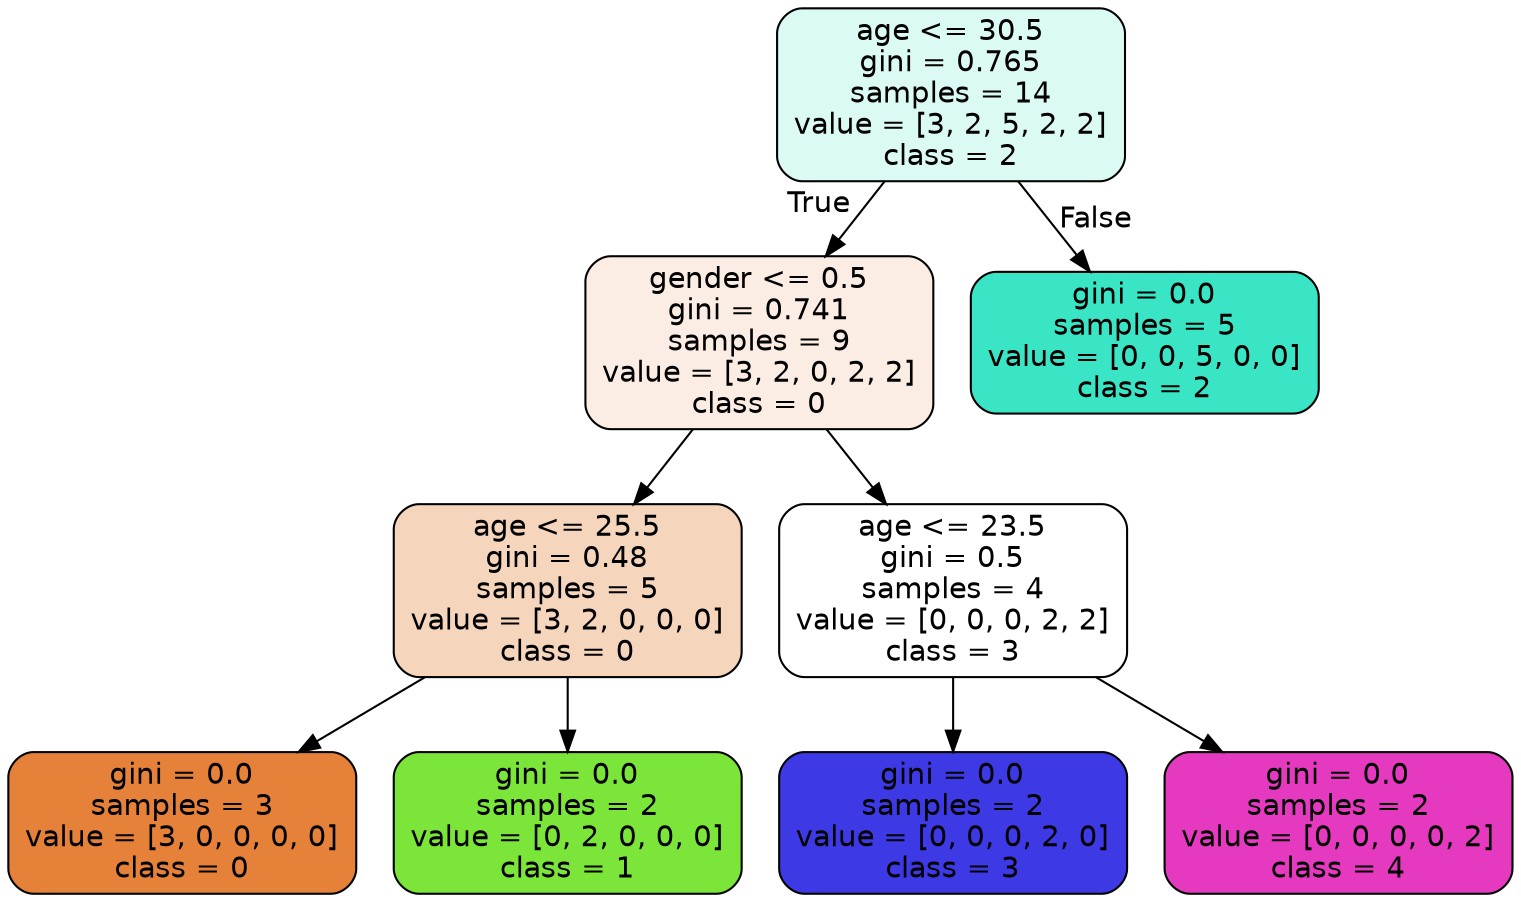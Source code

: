 digraph Tree {
node [shape=box, style="filled, rounded", color="black", fontname=helvetica] ;
edge [fontname=helvetica] ;
0 [label="age <= 30.5\ngini = 0.765\nsamples = 14\nvalue = [3, 2, 5, 2, 2]\nclass = 2", fillcolor="#dbfaf4"] ;
1 [label="gender <= 0.5\ngini = 0.741\nsamples = 9\nvalue = [3, 2, 0, 2, 2]\nclass = 0", fillcolor="#fbede3"] ;
0 -> 1 [labeldistance=2.5, labelangle=45, headlabel="True"] ;
2 [label="age <= 25.5\ngini = 0.48\nsamples = 5\nvalue = [3, 2, 0, 0, 0]\nclass = 0", fillcolor="#f6d5bd"] ;
1 -> 2 ;
3 [label="gini = 0.0\nsamples = 3\nvalue = [3, 0, 0, 0, 0]\nclass = 0", fillcolor="#e58139"] ;
2 -> 3 ;
4 [label="gini = 0.0\nsamples = 2\nvalue = [0, 2, 0, 0, 0]\nclass = 1", fillcolor="#7be539"] ;
2 -> 4 ;
5 [label="age <= 23.5\ngini = 0.5\nsamples = 4\nvalue = [0, 0, 0, 2, 2]\nclass = 3", fillcolor="#ffffff"] ;
1 -> 5 ;
6 [label="gini = 0.0\nsamples = 2\nvalue = [0, 0, 0, 2, 0]\nclass = 3", fillcolor="#3c39e5"] ;
5 -> 6 ;
7 [label="gini = 0.0\nsamples = 2\nvalue = [0, 0, 0, 0, 2]\nclass = 4", fillcolor="#e539c0"] ;
5 -> 7 ;
8 [label="gini = 0.0\nsamples = 5\nvalue = [0, 0, 5, 0, 0]\nclass = 2", fillcolor="#39e5c5"] ;
0 -> 8 [labeldistance=2.5, labelangle=-45, headlabel="False"] ;
}
